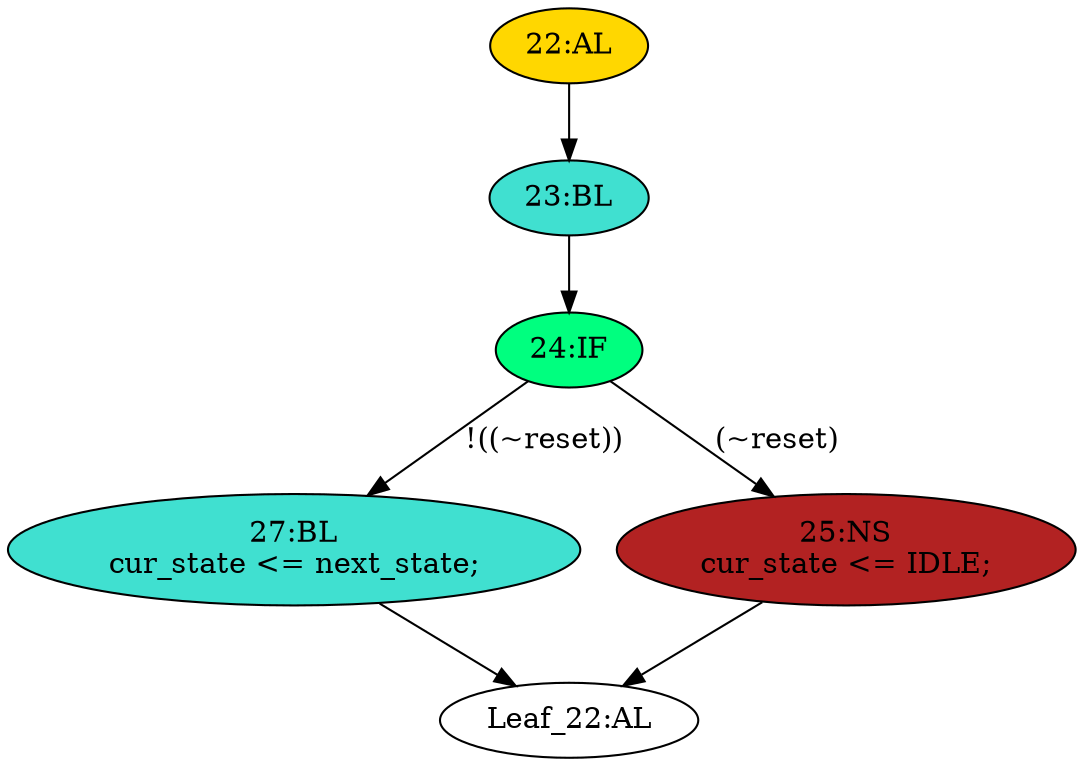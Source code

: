 strict digraph "" {
	node [label="\N"];
	"22:AL"	[ast="<pyverilog.vparser.ast.Always object at 0x7ff6bfd6ba50>",
		clk_sens=True,
		fillcolor=gold,
		label="22:AL",
		sens="['clk', 'reset']",
		statements="[]",
		style=filled,
		typ=Always,
		use_var="['reset', 'next_state']"];
	"23:BL"	[ast="<pyverilog.vparser.ast.Block object at 0x7ff6bfd6b0d0>",
		fillcolor=turquoise,
		label="23:BL",
		statements="[]",
		style=filled,
		typ=Block];
	"22:AL" -> "23:BL"	[cond="[]",
		lineno=None];
	"27:BL"	[ast="<pyverilog.vparser.ast.Block object at 0x7ff6bfd6b190>",
		fillcolor=turquoise,
		label="27:BL
cur_state <= next_state;",
		statements="[<pyverilog.vparser.ast.NonblockingSubstitution object at 0x7ff6bfd6ba10>]",
		style=filled,
		typ=Block];
	"Leaf_22:AL"	[def_var="['cur_state']",
		label="Leaf_22:AL"];
	"27:BL" -> "Leaf_22:AL"	[cond="[]",
		lineno=None];
	"25:NS"	[ast="<pyverilog.vparser.ast.NonblockingSubstitution object at 0x7ff6bf898790>",
		fillcolor=firebrick,
		label="25:NS
cur_state <= IDLE;",
		statements="[<pyverilog.vparser.ast.NonblockingSubstitution object at 0x7ff6bf898790>]",
		style=filled,
		typ=NonblockingSubstitution];
	"25:NS" -> "Leaf_22:AL"	[cond="[]",
		lineno=None];
	"24:IF"	[ast="<pyverilog.vparser.ast.IfStatement object at 0x7ff6bfd6bb10>",
		fillcolor=springgreen,
		label="24:IF",
		statements="[]",
		style=filled,
		typ=IfStatement];
	"24:IF" -> "27:BL"	[cond="['reset']",
		label="!((~reset))",
		lineno=24];
	"24:IF" -> "25:NS"	[cond="['reset']",
		label="(~reset)",
		lineno=24];
	"23:BL" -> "24:IF"	[cond="[]",
		lineno=None];
}
